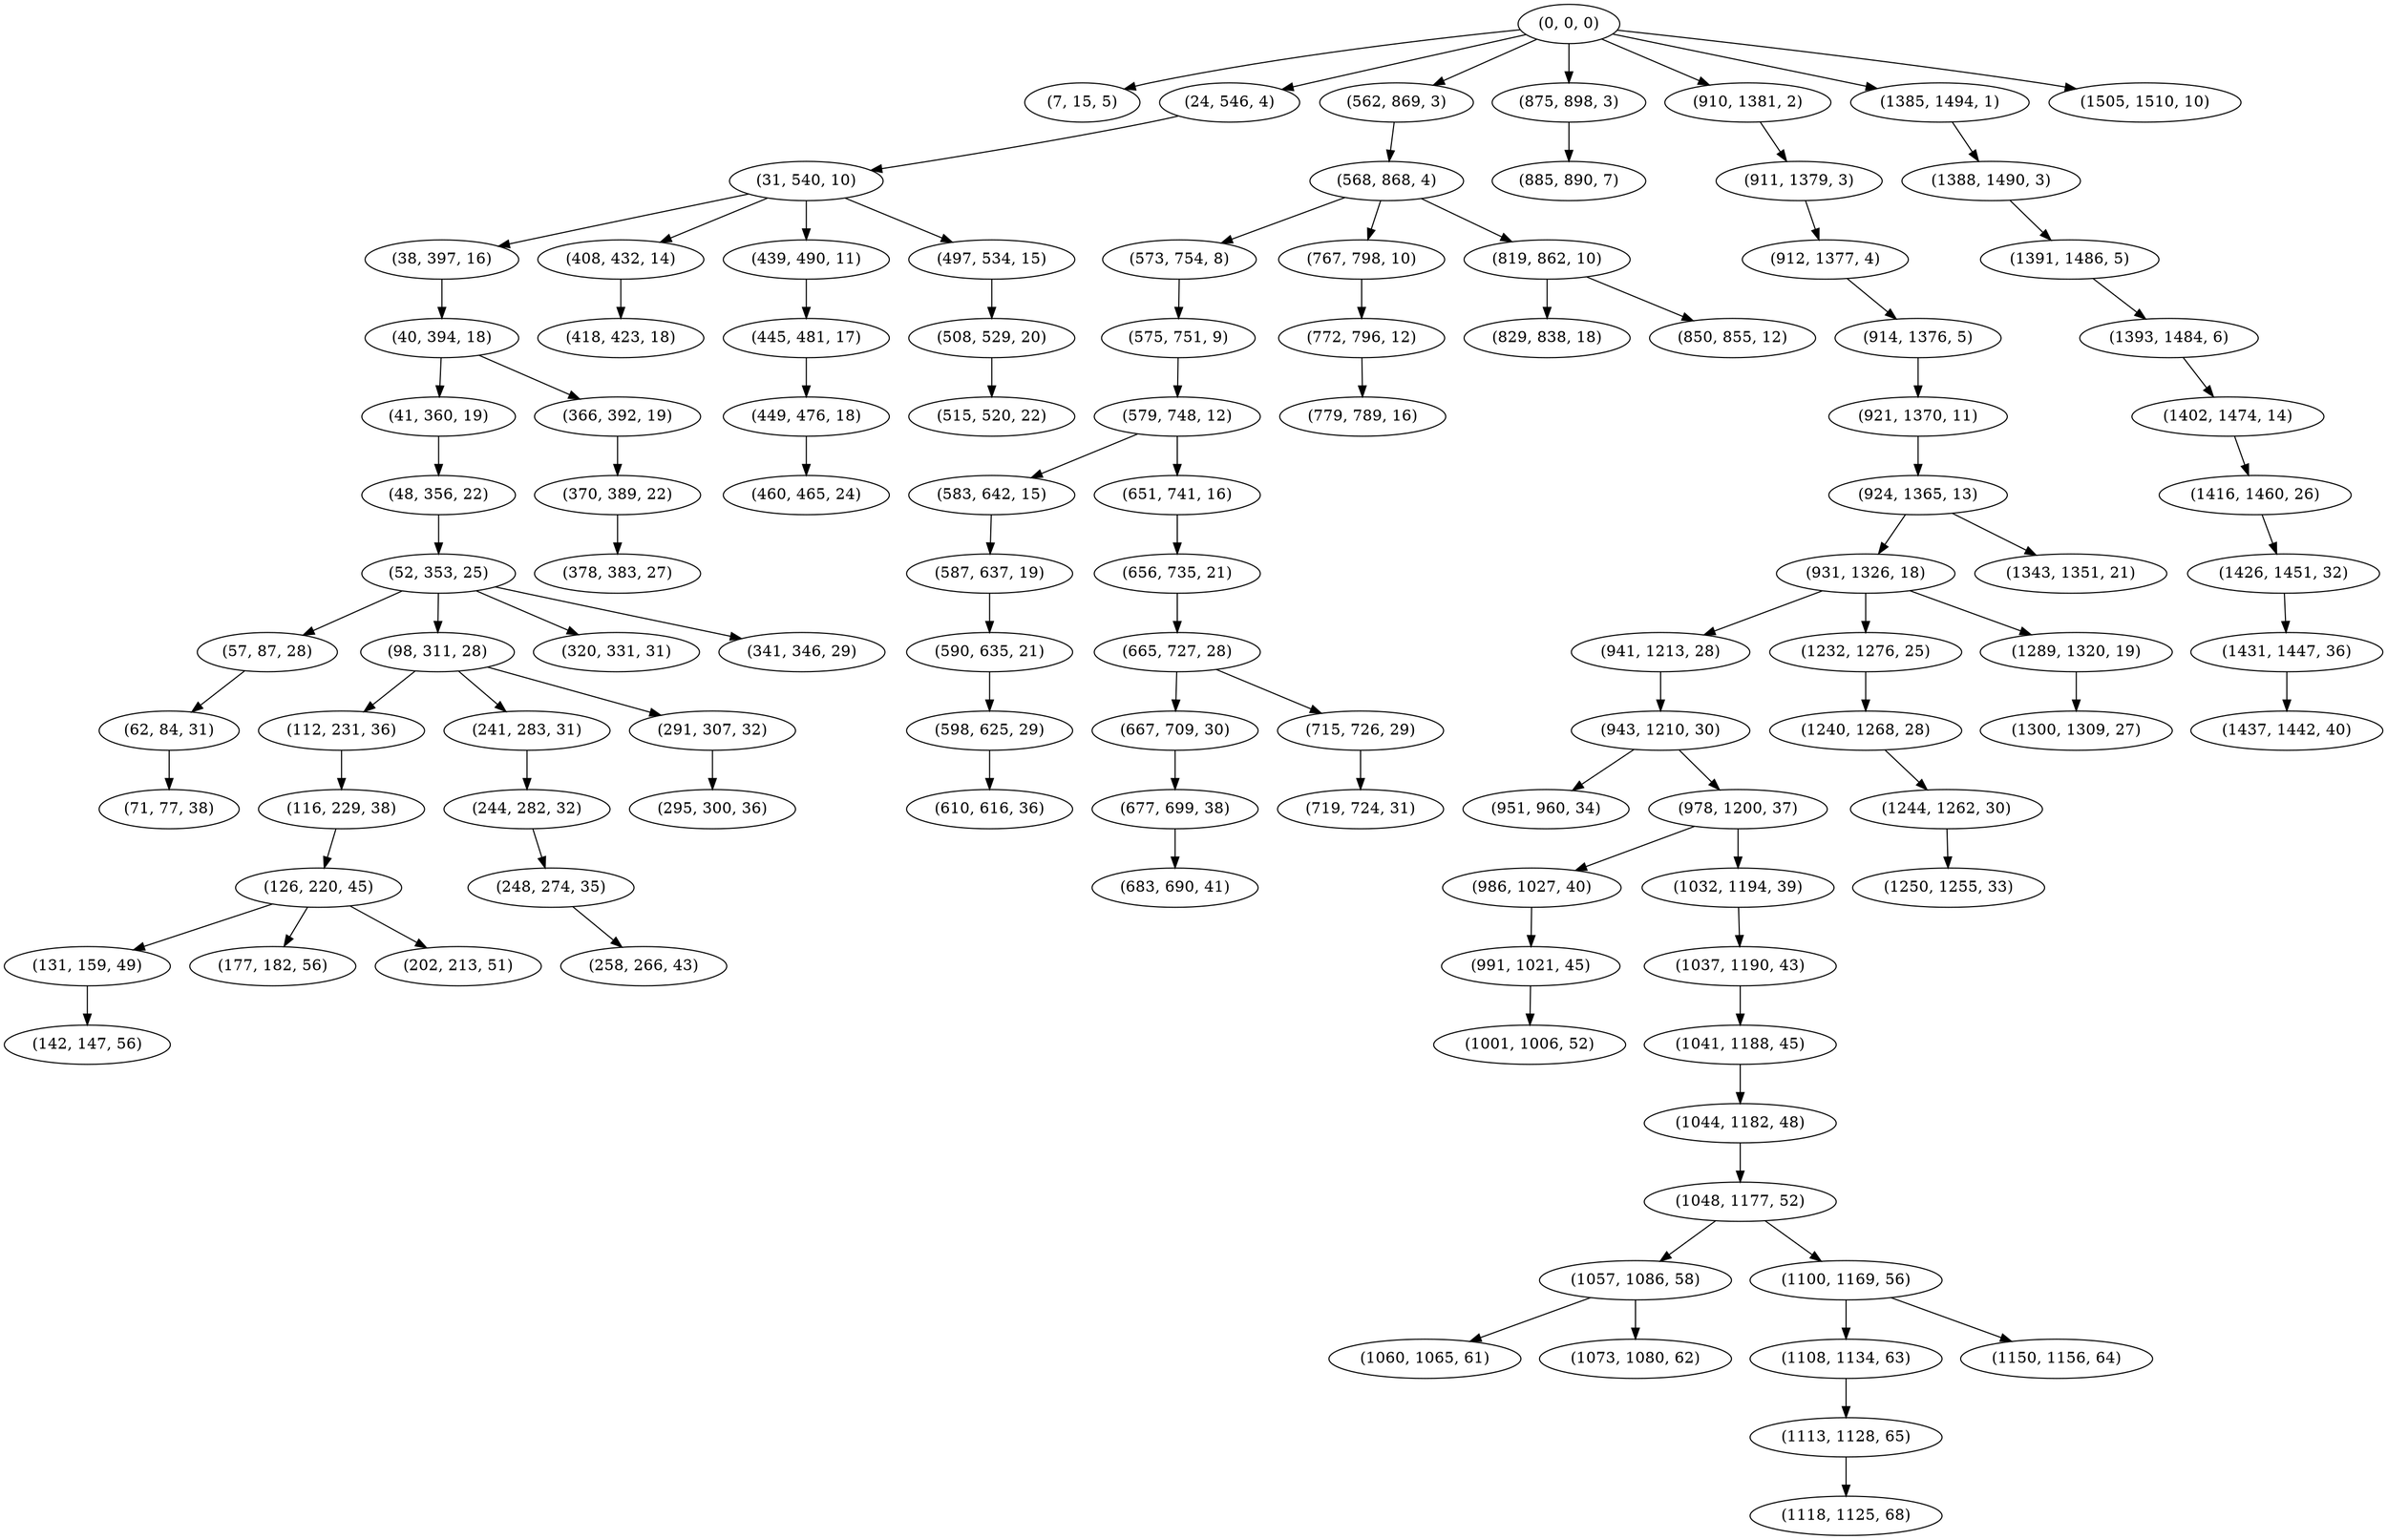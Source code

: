 digraph tree {
    "(0, 0, 0)";
    "(7, 15, 5)";
    "(24, 546, 4)";
    "(31, 540, 10)";
    "(38, 397, 16)";
    "(40, 394, 18)";
    "(41, 360, 19)";
    "(48, 356, 22)";
    "(52, 353, 25)";
    "(57, 87, 28)";
    "(62, 84, 31)";
    "(71, 77, 38)";
    "(98, 311, 28)";
    "(112, 231, 36)";
    "(116, 229, 38)";
    "(126, 220, 45)";
    "(131, 159, 49)";
    "(142, 147, 56)";
    "(177, 182, 56)";
    "(202, 213, 51)";
    "(241, 283, 31)";
    "(244, 282, 32)";
    "(248, 274, 35)";
    "(258, 266, 43)";
    "(291, 307, 32)";
    "(295, 300, 36)";
    "(320, 331, 31)";
    "(341, 346, 29)";
    "(366, 392, 19)";
    "(370, 389, 22)";
    "(378, 383, 27)";
    "(408, 432, 14)";
    "(418, 423, 18)";
    "(439, 490, 11)";
    "(445, 481, 17)";
    "(449, 476, 18)";
    "(460, 465, 24)";
    "(497, 534, 15)";
    "(508, 529, 20)";
    "(515, 520, 22)";
    "(562, 869, 3)";
    "(568, 868, 4)";
    "(573, 754, 8)";
    "(575, 751, 9)";
    "(579, 748, 12)";
    "(583, 642, 15)";
    "(587, 637, 19)";
    "(590, 635, 21)";
    "(598, 625, 29)";
    "(610, 616, 36)";
    "(651, 741, 16)";
    "(656, 735, 21)";
    "(665, 727, 28)";
    "(667, 709, 30)";
    "(677, 699, 38)";
    "(683, 690, 41)";
    "(715, 726, 29)";
    "(719, 724, 31)";
    "(767, 798, 10)";
    "(772, 796, 12)";
    "(779, 789, 16)";
    "(819, 862, 10)";
    "(829, 838, 18)";
    "(850, 855, 12)";
    "(875, 898, 3)";
    "(885, 890, 7)";
    "(910, 1381, 2)";
    "(911, 1379, 3)";
    "(912, 1377, 4)";
    "(914, 1376, 5)";
    "(921, 1370, 11)";
    "(924, 1365, 13)";
    "(931, 1326, 18)";
    "(941, 1213, 28)";
    "(943, 1210, 30)";
    "(951, 960, 34)";
    "(978, 1200, 37)";
    "(986, 1027, 40)";
    "(991, 1021, 45)";
    "(1001, 1006, 52)";
    "(1032, 1194, 39)";
    "(1037, 1190, 43)";
    "(1041, 1188, 45)";
    "(1044, 1182, 48)";
    "(1048, 1177, 52)";
    "(1057, 1086, 58)";
    "(1060, 1065, 61)";
    "(1073, 1080, 62)";
    "(1100, 1169, 56)";
    "(1108, 1134, 63)";
    "(1113, 1128, 65)";
    "(1118, 1125, 68)";
    "(1150, 1156, 64)";
    "(1232, 1276, 25)";
    "(1240, 1268, 28)";
    "(1244, 1262, 30)";
    "(1250, 1255, 33)";
    "(1289, 1320, 19)";
    "(1300, 1309, 27)";
    "(1343, 1351, 21)";
    "(1385, 1494, 1)";
    "(1388, 1490, 3)";
    "(1391, 1486, 5)";
    "(1393, 1484, 6)";
    "(1402, 1474, 14)";
    "(1416, 1460, 26)";
    "(1426, 1451, 32)";
    "(1431, 1447, 36)";
    "(1437, 1442, 40)";
    "(1505, 1510, 10)";
    "(0, 0, 0)" -> "(7, 15, 5)";
    "(0, 0, 0)" -> "(24, 546, 4)";
    "(0, 0, 0)" -> "(562, 869, 3)";
    "(0, 0, 0)" -> "(875, 898, 3)";
    "(0, 0, 0)" -> "(910, 1381, 2)";
    "(0, 0, 0)" -> "(1385, 1494, 1)";
    "(0, 0, 0)" -> "(1505, 1510, 10)";
    "(24, 546, 4)" -> "(31, 540, 10)";
    "(31, 540, 10)" -> "(38, 397, 16)";
    "(31, 540, 10)" -> "(408, 432, 14)";
    "(31, 540, 10)" -> "(439, 490, 11)";
    "(31, 540, 10)" -> "(497, 534, 15)";
    "(38, 397, 16)" -> "(40, 394, 18)";
    "(40, 394, 18)" -> "(41, 360, 19)";
    "(40, 394, 18)" -> "(366, 392, 19)";
    "(41, 360, 19)" -> "(48, 356, 22)";
    "(48, 356, 22)" -> "(52, 353, 25)";
    "(52, 353, 25)" -> "(57, 87, 28)";
    "(52, 353, 25)" -> "(98, 311, 28)";
    "(52, 353, 25)" -> "(320, 331, 31)";
    "(52, 353, 25)" -> "(341, 346, 29)";
    "(57, 87, 28)" -> "(62, 84, 31)";
    "(62, 84, 31)" -> "(71, 77, 38)";
    "(98, 311, 28)" -> "(112, 231, 36)";
    "(98, 311, 28)" -> "(241, 283, 31)";
    "(98, 311, 28)" -> "(291, 307, 32)";
    "(112, 231, 36)" -> "(116, 229, 38)";
    "(116, 229, 38)" -> "(126, 220, 45)";
    "(126, 220, 45)" -> "(131, 159, 49)";
    "(126, 220, 45)" -> "(177, 182, 56)";
    "(126, 220, 45)" -> "(202, 213, 51)";
    "(131, 159, 49)" -> "(142, 147, 56)";
    "(241, 283, 31)" -> "(244, 282, 32)";
    "(244, 282, 32)" -> "(248, 274, 35)";
    "(248, 274, 35)" -> "(258, 266, 43)";
    "(291, 307, 32)" -> "(295, 300, 36)";
    "(366, 392, 19)" -> "(370, 389, 22)";
    "(370, 389, 22)" -> "(378, 383, 27)";
    "(408, 432, 14)" -> "(418, 423, 18)";
    "(439, 490, 11)" -> "(445, 481, 17)";
    "(445, 481, 17)" -> "(449, 476, 18)";
    "(449, 476, 18)" -> "(460, 465, 24)";
    "(497, 534, 15)" -> "(508, 529, 20)";
    "(508, 529, 20)" -> "(515, 520, 22)";
    "(562, 869, 3)" -> "(568, 868, 4)";
    "(568, 868, 4)" -> "(573, 754, 8)";
    "(568, 868, 4)" -> "(767, 798, 10)";
    "(568, 868, 4)" -> "(819, 862, 10)";
    "(573, 754, 8)" -> "(575, 751, 9)";
    "(575, 751, 9)" -> "(579, 748, 12)";
    "(579, 748, 12)" -> "(583, 642, 15)";
    "(579, 748, 12)" -> "(651, 741, 16)";
    "(583, 642, 15)" -> "(587, 637, 19)";
    "(587, 637, 19)" -> "(590, 635, 21)";
    "(590, 635, 21)" -> "(598, 625, 29)";
    "(598, 625, 29)" -> "(610, 616, 36)";
    "(651, 741, 16)" -> "(656, 735, 21)";
    "(656, 735, 21)" -> "(665, 727, 28)";
    "(665, 727, 28)" -> "(667, 709, 30)";
    "(665, 727, 28)" -> "(715, 726, 29)";
    "(667, 709, 30)" -> "(677, 699, 38)";
    "(677, 699, 38)" -> "(683, 690, 41)";
    "(715, 726, 29)" -> "(719, 724, 31)";
    "(767, 798, 10)" -> "(772, 796, 12)";
    "(772, 796, 12)" -> "(779, 789, 16)";
    "(819, 862, 10)" -> "(829, 838, 18)";
    "(819, 862, 10)" -> "(850, 855, 12)";
    "(875, 898, 3)" -> "(885, 890, 7)";
    "(910, 1381, 2)" -> "(911, 1379, 3)";
    "(911, 1379, 3)" -> "(912, 1377, 4)";
    "(912, 1377, 4)" -> "(914, 1376, 5)";
    "(914, 1376, 5)" -> "(921, 1370, 11)";
    "(921, 1370, 11)" -> "(924, 1365, 13)";
    "(924, 1365, 13)" -> "(931, 1326, 18)";
    "(924, 1365, 13)" -> "(1343, 1351, 21)";
    "(931, 1326, 18)" -> "(941, 1213, 28)";
    "(931, 1326, 18)" -> "(1232, 1276, 25)";
    "(931, 1326, 18)" -> "(1289, 1320, 19)";
    "(941, 1213, 28)" -> "(943, 1210, 30)";
    "(943, 1210, 30)" -> "(951, 960, 34)";
    "(943, 1210, 30)" -> "(978, 1200, 37)";
    "(978, 1200, 37)" -> "(986, 1027, 40)";
    "(978, 1200, 37)" -> "(1032, 1194, 39)";
    "(986, 1027, 40)" -> "(991, 1021, 45)";
    "(991, 1021, 45)" -> "(1001, 1006, 52)";
    "(1032, 1194, 39)" -> "(1037, 1190, 43)";
    "(1037, 1190, 43)" -> "(1041, 1188, 45)";
    "(1041, 1188, 45)" -> "(1044, 1182, 48)";
    "(1044, 1182, 48)" -> "(1048, 1177, 52)";
    "(1048, 1177, 52)" -> "(1057, 1086, 58)";
    "(1048, 1177, 52)" -> "(1100, 1169, 56)";
    "(1057, 1086, 58)" -> "(1060, 1065, 61)";
    "(1057, 1086, 58)" -> "(1073, 1080, 62)";
    "(1100, 1169, 56)" -> "(1108, 1134, 63)";
    "(1100, 1169, 56)" -> "(1150, 1156, 64)";
    "(1108, 1134, 63)" -> "(1113, 1128, 65)";
    "(1113, 1128, 65)" -> "(1118, 1125, 68)";
    "(1232, 1276, 25)" -> "(1240, 1268, 28)";
    "(1240, 1268, 28)" -> "(1244, 1262, 30)";
    "(1244, 1262, 30)" -> "(1250, 1255, 33)";
    "(1289, 1320, 19)" -> "(1300, 1309, 27)";
    "(1385, 1494, 1)" -> "(1388, 1490, 3)";
    "(1388, 1490, 3)" -> "(1391, 1486, 5)";
    "(1391, 1486, 5)" -> "(1393, 1484, 6)";
    "(1393, 1484, 6)" -> "(1402, 1474, 14)";
    "(1402, 1474, 14)" -> "(1416, 1460, 26)";
    "(1416, 1460, 26)" -> "(1426, 1451, 32)";
    "(1426, 1451, 32)" -> "(1431, 1447, 36)";
    "(1431, 1447, 36)" -> "(1437, 1442, 40)";
}

